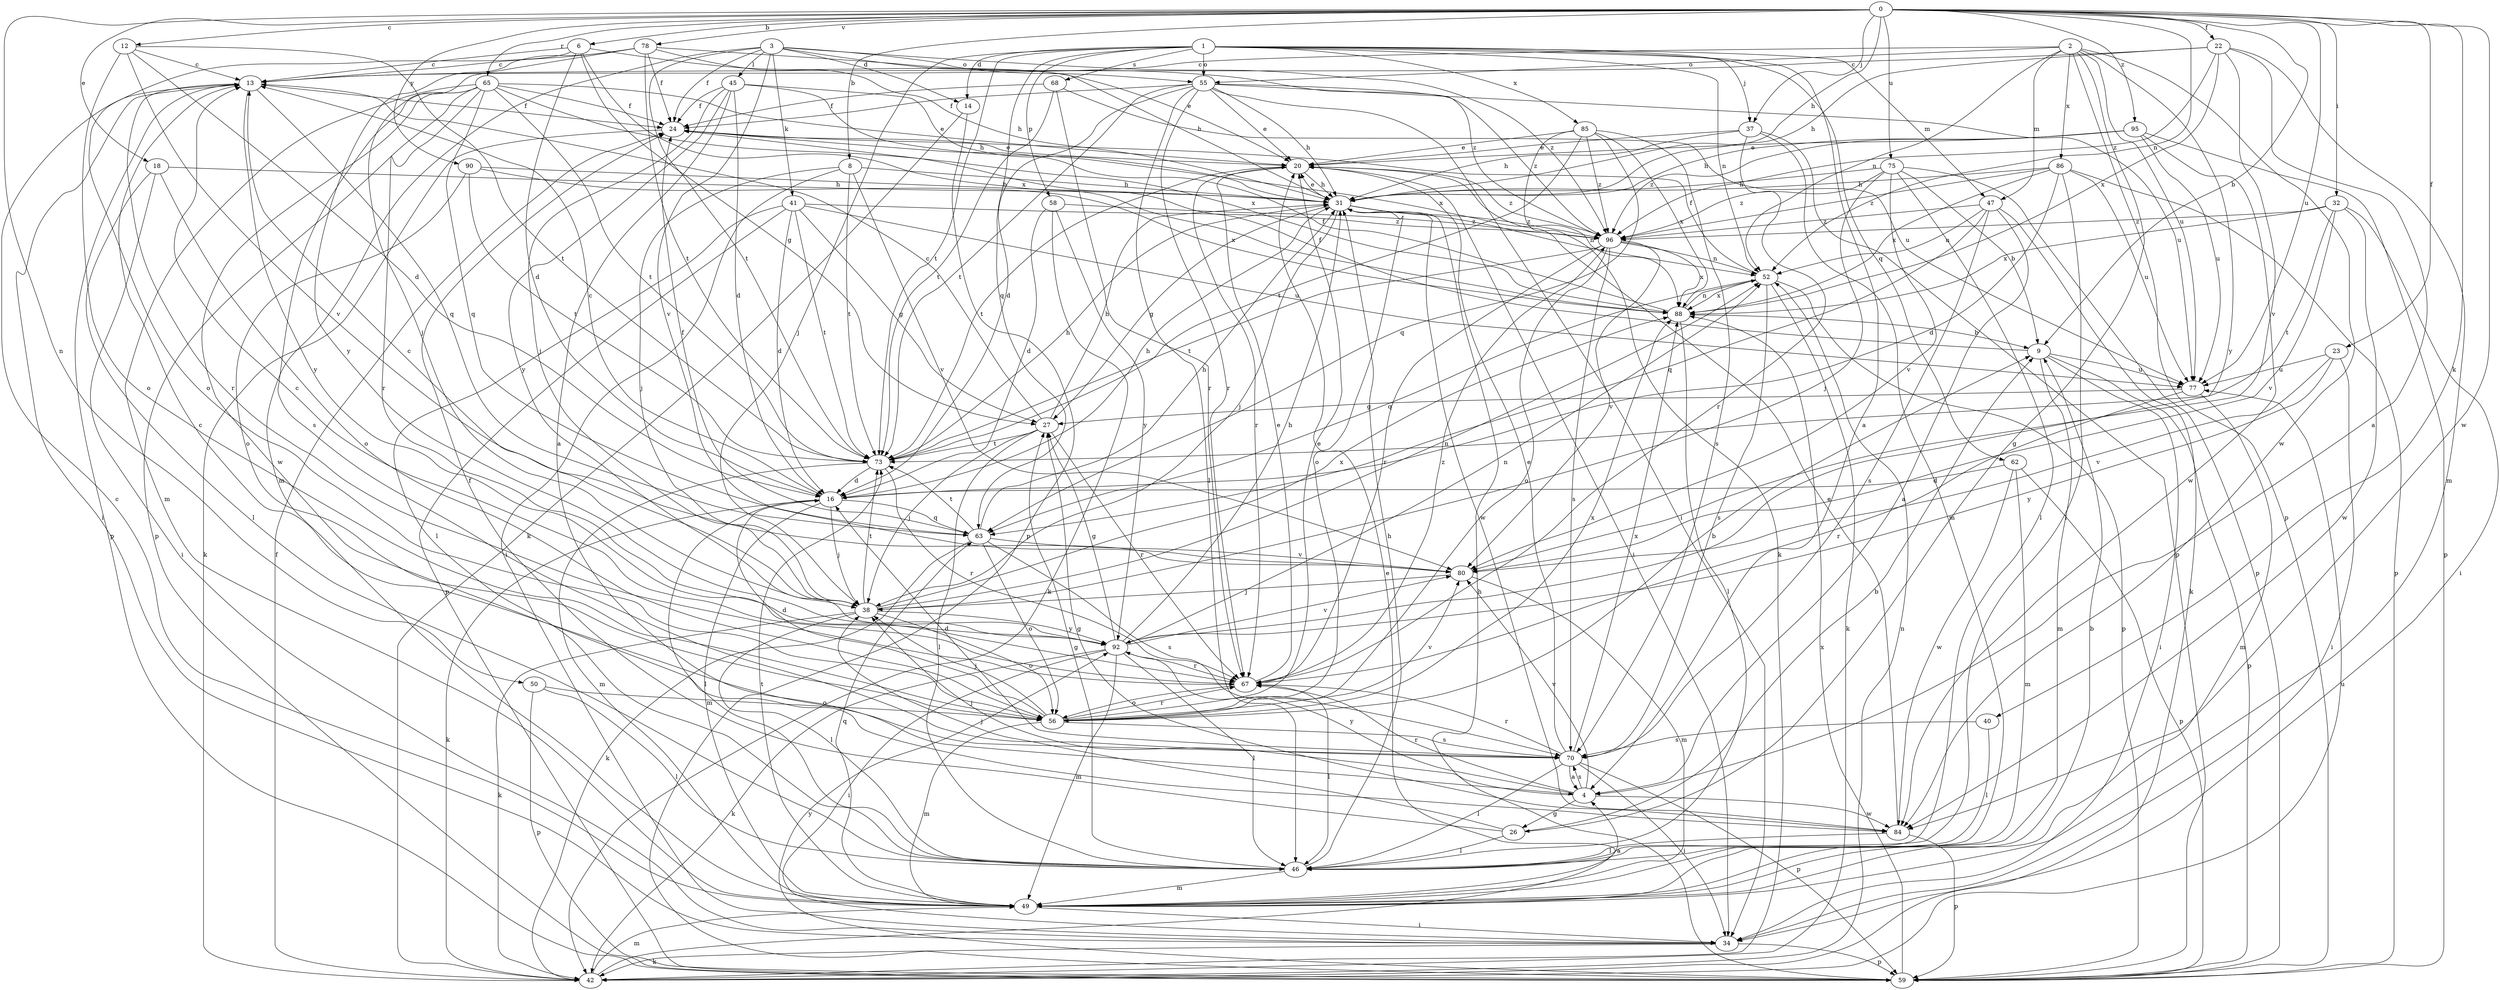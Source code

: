strict digraph  {
0;
1;
2;
3;
4;
6;
8;
9;
12;
13;
14;
16;
18;
20;
22;
23;
24;
26;
27;
31;
32;
34;
37;
38;
40;
41;
42;
45;
46;
47;
49;
50;
52;
55;
56;
58;
59;
62;
63;
65;
67;
68;
70;
73;
75;
77;
78;
80;
84;
85;
86;
88;
90;
92;
95;
96;
0 -> 6  [label=b];
0 -> 8  [label=b];
0 -> 9  [label=b];
0 -> 12  [label=c];
0 -> 18  [label=e];
0 -> 22  [label=f];
0 -> 23  [label=f];
0 -> 31  [label=h];
0 -> 32  [label=i];
0 -> 37  [label=j];
0 -> 40  [label=k];
0 -> 50  [label=n];
0 -> 52  [label=n];
0 -> 65  [label=r];
0 -> 75  [label=u];
0 -> 77  [label=u];
0 -> 78  [label=v];
0 -> 84  [label=w];
0 -> 90  [label=y];
0 -> 95  [label=z];
1 -> 4  [label=a];
1 -> 14  [label=d];
1 -> 37  [label=j];
1 -> 38  [label=j];
1 -> 47  [label=m];
1 -> 52  [label=n];
1 -> 55  [label=o];
1 -> 58  [label=p];
1 -> 62  [label=q];
1 -> 63  [label=q];
1 -> 68  [label=s];
1 -> 73  [label=t];
1 -> 85  [label=x];
2 -> 13  [label=c];
2 -> 26  [label=g];
2 -> 47  [label=m];
2 -> 52  [label=n];
2 -> 55  [label=o];
2 -> 59  [label=p];
2 -> 77  [label=u];
2 -> 84  [label=w];
2 -> 86  [label=x];
2 -> 92  [label=y];
3 -> 14  [label=d];
3 -> 24  [label=f];
3 -> 31  [label=h];
3 -> 41  [label=k];
3 -> 45  [label=l];
3 -> 49  [label=m];
3 -> 55  [label=o];
3 -> 73  [label=t];
3 -> 80  [label=v];
3 -> 96  [label=z];
4 -> 26  [label=g];
4 -> 38  [label=j];
4 -> 67  [label=r];
4 -> 70  [label=s];
4 -> 80  [label=v];
4 -> 84  [label=w];
4 -> 92  [label=y];
6 -> 13  [label=c];
6 -> 16  [label=d];
6 -> 20  [label=e];
6 -> 27  [label=g];
6 -> 56  [label=o];
6 -> 88  [label=x];
8 -> 31  [label=h];
8 -> 34  [label=i];
8 -> 38  [label=j];
8 -> 73  [label=t];
8 -> 80  [label=v];
9 -> 24  [label=f];
9 -> 34  [label=i];
9 -> 49  [label=m];
9 -> 59  [label=p];
9 -> 77  [label=u];
12 -> 13  [label=c];
12 -> 16  [label=d];
12 -> 56  [label=o];
12 -> 73  [label=t];
12 -> 80  [label=v];
13 -> 24  [label=f];
13 -> 34  [label=i];
13 -> 59  [label=p];
13 -> 63  [label=q];
13 -> 67  [label=r];
13 -> 92  [label=y];
14 -> 42  [label=k];
14 -> 59  [label=p];
16 -> 13  [label=c];
16 -> 31  [label=h];
16 -> 38  [label=j];
16 -> 42  [label=k];
16 -> 46  [label=l];
16 -> 49  [label=m];
16 -> 63  [label=q];
18 -> 31  [label=h];
18 -> 34  [label=i];
18 -> 46  [label=l];
18 -> 56  [label=o];
20 -> 31  [label=h];
20 -> 34  [label=i];
20 -> 67  [label=r];
20 -> 73  [label=t];
20 -> 96  [label=z];
22 -> 4  [label=a];
22 -> 13  [label=c];
22 -> 31  [label=h];
22 -> 49  [label=m];
22 -> 80  [label=v];
22 -> 88  [label=x];
22 -> 96  [label=z];
23 -> 34  [label=i];
23 -> 77  [label=u];
23 -> 80  [label=v];
23 -> 92  [label=y];
24 -> 20  [label=e];
24 -> 42  [label=k];
26 -> 9  [label=b];
26 -> 24  [label=f];
26 -> 38  [label=j];
26 -> 46  [label=l];
27 -> 13  [label=c];
27 -> 31  [label=h];
27 -> 38  [label=j];
27 -> 46  [label=l];
27 -> 67  [label=r];
27 -> 73  [label=t];
31 -> 20  [label=e];
31 -> 27  [label=g];
31 -> 38  [label=j];
31 -> 52  [label=n];
31 -> 56  [label=o];
31 -> 84  [label=w];
31 -> 96  [label=z];
32 -> 34  [label=i];
32 -> 73  [label=t];
32 -> 80  [label=v];
32 -> 84  [label=w];
32 -> 88  [label=x];
32 -> 96  [label=z];
34 -> 42  [label=k];
34 -> 59  [label=p];
37 -> 20  [label=e];
37 -> 31  [label=h];
37 -> 49  [label=m];
37 -> 59  [label=p];
37 -> 67  [label=r];
38 -> 13  [label=c];
38 -> 42  [label=k];
38 -> 46  [label=l];
38 -> 52  [label=n];
38 -> 56  [label=o];
38 -> 73  [label=t];
38 -> 88  [label=x];
38 -> 92  [label=y];
40 -> 46  [label=l];
40 -> 70  [label=s];
41 -> 16  [label=d];
41 -> 27  [label=g];
41 -> 46  [label=l];
41 -> 59  [label=p];
41 -> 73  [label=t];
41 -> 77  [label=u];
41 -> 96  [label=z];
42 -> 20  [label=e];
42 -> 24  [label=f];
42 -> 49  [label=m];
42 -> 52  [label=n];
42 -> 77  [label=u];
45 -> 4  [label=a];
45 -> 16  [label=d];
45 -> 24  [label=f];
45 -> 31  [label=h];
45 -> 38  [label=j];
45 -> 88  [label=x];
45 -> 92  [label=y];
46 -> 27  [label=g];
46 -> 31  [label=h];
46 -> 49  [label=m];
47 -> 4  [label=a];
47 -> 42  [label=k];
47 -> 52  [label=n];
47 -> 63  [label=q];
47 -> 70  [label=s];
47 -> 96  [label=z];
49 -> 4  [label=a];
49 -> 9  [label=b];
49 -> 13  [label=c];
49 -> 34  [label=i];
49 -> 63  [label=q];
49 -> 73  [label=t];
50 -> 46  [label=l];
50 -> 56  [label=o];
50 -> 59  [label=p];
52 -> 24  [label=f];
52 -> 42  [label=k];
52 -> 59  [label=p];
52 -> 63  [label=q];
52 -> 70  [label=s];
52 -> 88  [label=x];
55 -> 16  [label=d];
55 -> 20  [label=e];
55 -> 24  [label=f];
55 -> 31  [label=h];
55 -> 34  [label=i];
55 -> 46  [label=l];
55 -> 67  [label=r];
55 -> 73  [label=t];
55 -> 77  [label=u];
55 -> 96  [label=z];
56 -> 9  [label=b];
56 -> 16  [label=d];
56 -> 20  [label=e];
56 -> 38  [label=j];
56 -> 49  [label=m];
56 -> 67  [label=r];
56 -> 70  [label=s];
56 -> 80  [label=v];
56 -> 88  [label=x];
58 -> 16  [label=d];
58 -> 42  [label=k];
58 -> 92  [label=y];
58 -> 96  [label=z];
59 -> 31  [label=h];
59 -> 88  [label=x];
59 -> 92  [label=y];
62 -> 16  [label=d];
62 -> 49  [label=m];
62 -> 59  [label=p];
62 -> 84  [label=w];
63 -> 24  [label=f];
63 -> 31  [label=h];
63 -> 42  [label=k];
63 -> 56  [label=o];
63 -> 70  [label=s];
63 -> 73  [label=t];
63 -> 80  [label=v];
65 -> 20  [label=e];
65 -> 24  [label=f];
65 -> 49  [label=m];
65 -> 59  [label=p];
65 -> 63  [label=q];
65 -> 67  [label=r];
65 -> 70  [label=s];
65 -> 73  [label=t];
65 -> 84  [label=w];
65 -> 88  [label=x];
67 -> 13  [label=c];
67 -> 20  [label=e];
67 -> 46  [label=l];
67 -> 56  [label=o];
67 -> 96  [label=z];
68 -> 24  [label=f];
68 -> 67  [label=r];
68 -> 73  [label=t];
68 -> 77  [label=u];
70 -> 4  [label=a];
70 -> 13  [label=c];
70 -> 16  [label=d];
70 -> 20  [label=e];
70 -> 34  [label=i];
70 -> 46  [label=l];
70 -> 59  [label=p];
70 -> 67  [label=r];
70 -> 88  [label=x];
73 -> 16  [label=d];
73 -> 31  [label=h];
73 -> 49  [label=m];
73 -> 67  [label=r];
75 -> 9  [label=b];
75 -> 31  [label=h];
75 -> 38  [label=j];
75 -> 46  [label=l];
75 -> 59  [label=p];
75 -> 80  [label=v];
75 -> 96  [label=z];
77 -> 27  [label=g];
77 -> 49  [label=m];
77 -> 67  [label=r];
78 -> 13  [label=c];
78 -> 24  [label=f];
78 -> 31  [label=h];
78 -> 38  [label=j];
78 -> 73  [label=t];
78 -> 92  [label=y];
78 -> 96  [label=z];
80 -> 38  [label=j];
80 -> 49  [label=m];
84 -> 20  [label=e];
84 -> 27  [label=g];
84 -> 46  [label=l];
84 -> 59  [label=p];
85 -> 20  [label=e];
85 -> 42  [label=k];
85 -> 63  [label=q];
85 -> 70  [label=s];
85 -> 73  [label=t];
85 -> 88  [label=x];
85 -> 96  [label=z];
86 -> 16  [label=d];
86 -> 31  [label=h];
86 -> 46  [label=l];
86 -> 59  [label=p];
86 -> 77  [label=u];
86 -> 88  [label=x];
86 -> 96  [label=z];
88 -> 9  [label=b];
88 -> 24  [label=f];
88 -> 46  [label=l];
88 -> 52  [label=n];
90 -> 31  [label=h];
90 -> 56  [label=o];
90 -> 73  [label=t];
90 -> 88  [label=x];
92 -> 27  [label=g];
92 -> 31  [label=h];
92 -> 34  [label=i];
92 -> 42  [label=k];
92 -> 46  [label=l];
92 -> 49  [label=m];
92 -> 52  [label=n];
92 -> 67  [label=r];
92 -> 80  [label=v];
95 -> 20  [label=e];
95 -> 31  [label=h];
95 -> 59  [label=p];
95 -> 77  [label=u];
95 -> 84  [label=w];
95 -> 96  [label=z];
96 -> 52  [label=n];
96 -> 56  [label=o];
96 -> 67  [label=r];
96 -> 70  [label=s];
96 -> 73  [label=t];
96 -> 80  [label=v];
96 -> 88  [label=x];
}
